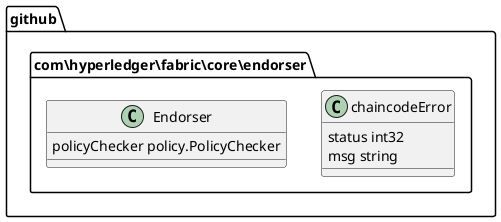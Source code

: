 @startuml
namespace github.com\\hyperledger\\fabric\\core\\endorser {
 class chaincodeError {
  status int32
  msg string
}
}
namespace github.com\\hyperledger\\fabric\\core\\endorser {
 class Endorser {
  policyChecker policy.PolicyChecker
}
}
@enduml